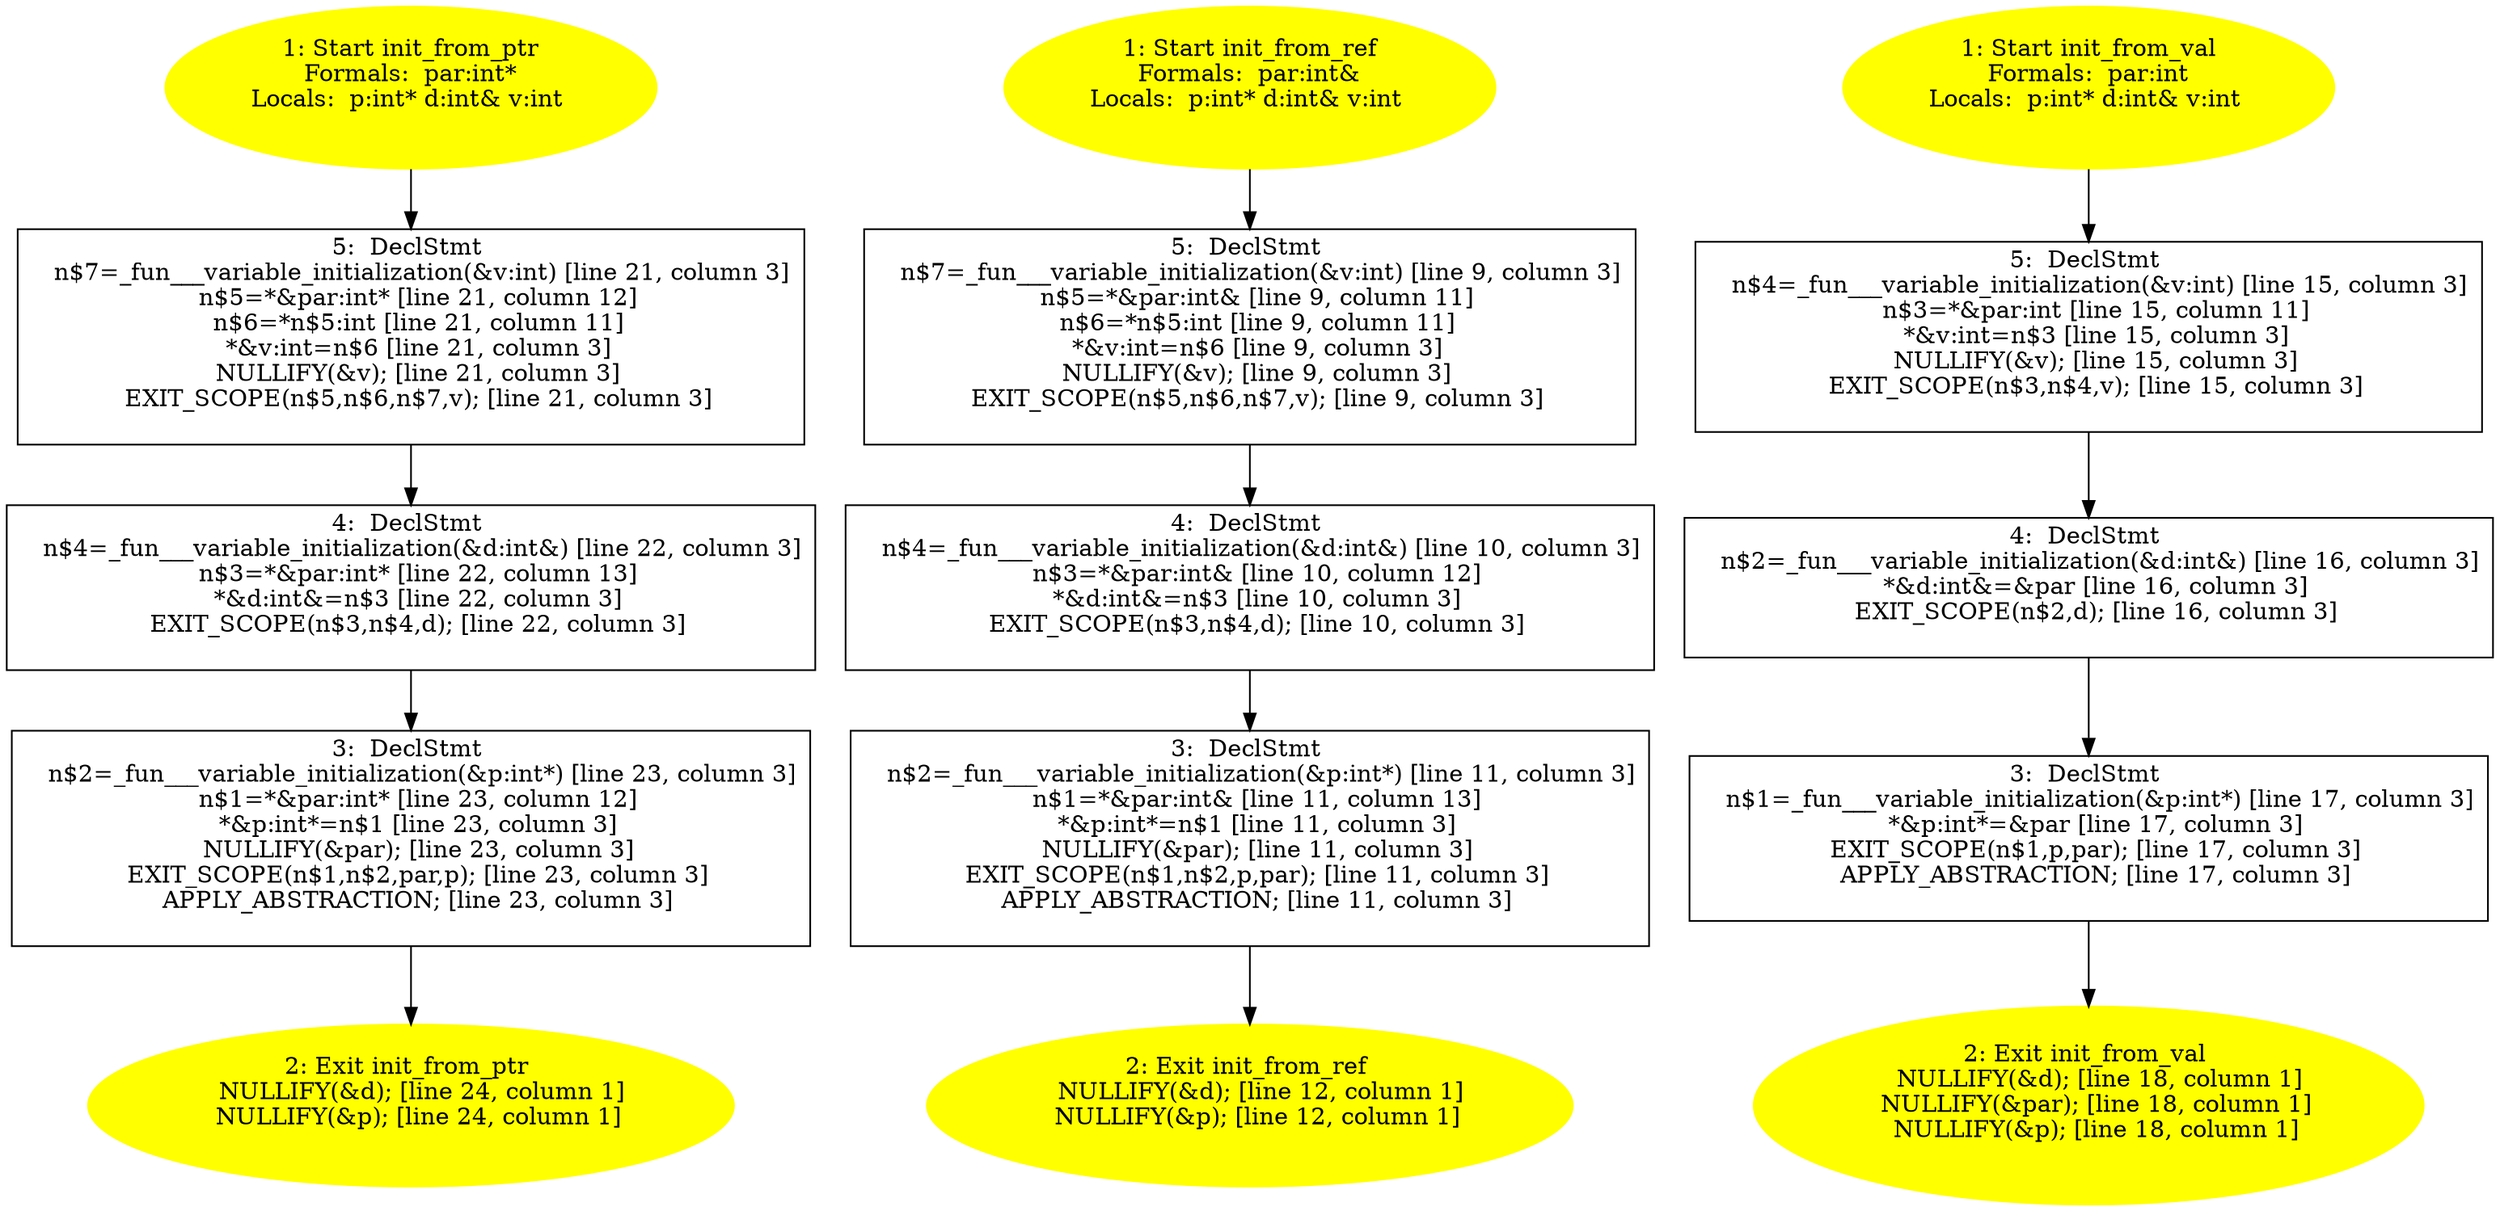 /* @generated */
digraph cfg {
"init_from_ptr#9521990274512470149.d27094f3cfd0d42c143fba9593870578_1" [label="1: Start init_from_ptr\nFormals:  par:int*\nLocals:  p:int* d:int& v:int \n  " color=yellow style=filled]
	

	 "init_from_ptr#9521990274512470149.d27094f3cfd0d42c143fba9593870578_1" -> "init_from_ptr#9521990274512470149.d27094f3cfd0d42c143fba9593870578_5" ;
"init_from_ptr#9521990274512470149.d27094f3cfd0d42c143fba9593870578_2" [label="2: Exit init_from_ptr \n   NULLIFY(&d); [line 24, column 1]\n  NULLIFY(&p); [line 24, column 1]\n " color=yellow style=filled]
	

"init_from_ptr#9521990274512470149.d27094f3cfd0d42c143fba9593870578_3" [label="3:  DeclStmt \n   n$2=_fun___variable_initialization(&p:int*) [line 23, column 3]\n  n$1=*&par:int* [line 23, column 12]\n  *&p:int*=n$1 [line 23, column 3]\n  NULLIFY(&par); [line 23, column 3]\n  EXIT_SCOPE(n$1,n$2,par,p); [line 23, column 3]\n  APPLY_ABSTRACTION; [line 23, column 3]\n " shape="box"]
	

	 "init_from_ptr#9521990274512470149.d27094f3cfd0d42c143fba9593870578_3" -> "init_from_ptr#9521990274512470149.d27094f3cfd0d42c143fba9593870578_2" ;
"init_from_ptr#9521990274512470149.d27094f3cfd0d42c143fba9593870578_4" [label="4:  DeclStmt \n   n$4=_fun___variable_initialization(&d:int&) [line 22, column 3]\n  n$3=*&par:int* [line 22, column 13]\n  *&d:int&=n$3 [line 22, column 3]\n  EXIT_SCOPE(n$3,n$4,d); [line 22, column 3]\n " shape="box"]
	

	 "init_from_ptr#9521990274512470149.d27094f3cfd0d42c143fba9593870578_4" -> "init_from_ptr#9521990274512470149.d27094f3cfd0d42c143fba9593870578_3" ;
"init_from_ptr#9521990274512470149.d27094f3cfd0d42c143fba9593870578_5" [label="5:  DeclStmt \n   n$7=_fun___variable_initialization(&v:int) [line 21, column 3]\n  n$5=*&par:int* [line 21, column 12]\n  n$6=*n$5:int [line 21, column 11]\n  *&v:int=n$6 [line 21, column 3]\n  NULLIFY(&v); [line 21, column 3]\n  EXIT_SCOPE(n$5,n$6,n$7,v); [line 21, column 3]\n " shape="box"]
	

	 "init_from_ptr#9521990274512470149.d27094f3cfd0d42c143fba9593870578_5" -> "init_from_ptr#9521990274512470149.d27094f3cfd0d42c143fba9593870578_4" ;
"init_from_ref#17239877270654219020.166550b98b7cafba1c908639121bced8_1" [label="1: Start init_from_ref\nFormals:  par:int&\nLocals:  p:int* d:int& v:int \n  " color=yellow style=filled]
	

	 "init_from_ref#17239877270654219020.166550b98b7cafba1c908639121bced8_1" -> "init_from_ref#17239877270654219020.166550b98b7cafba1c908639121bced8_5" ;
"init_from_ref#17239877270654219020.166550b98b7cafba1c908639121bced8_2" [label="2: Exit init_from_ref \n   NULLIFY(&d); [line 12, column 1]\n  NULLIFY(&p); [line 12, column 1]\n " color=yellow style=filled]
	

"init_from_ref#17239877270654219020.166550b98b7cafba1c908639121bced8_3" [label="3:  DeclStmt \n   n$2=_fun___variable_initialization(&p:int*) [line 11, column 3]\n  n$1=*&par:int& [line 11, column 13]\n  *&p:int*=n$1 [line 11, column 3]\n  NULLIFY(&par); [line 11, column 3]\n  EXIT_SCOPE(n$1,n$2,p,par); [line 11, column 3]\n  APPLY_ABSTRACTION; [line 11, column 3]\n " shape="box"]
	

	 "init_from_ref#17239877270654219020.166550b98b7cafba1c908639121bced8_3" -> "init_from_ref#17239877270654219020.166550b98b7cafba1c908639121bced8_2" ;
"init_from_ref#17239877270654219020.166550b98b7cafba1c908639121bced8_4" [label="4:  DeclStmt \n   n$4=_fun___variable_initialization(&d:int&) [line 10, column 3]\n  n$3=*&par:int& [line 10, column 12]\n  *&d:int&=n$3 [line 10, column 3]\n  EXIT_SCOPE(n$3,n$4,d); [line 10, column 3]\n " shape="box"]
	

	 "init_from_ref#17239877270654219020.166550b98b7cafba1c908639121bced8_4" -> "init_from_ref#17239877270654219020.166550b98b7cafba1c908639121bced8_3" ;
"init_from_ref#17239877270654219020.166550b98b7cafba1c908639121bced8_5" [label="5:  DeclStmt \n   n$7=_fun___variable_initialization(&v:int) [line 9, column 3]\n  n$5=*&par:int& [line 9, column 11]\n  n$6=*n$5:int [line 9, column 11]\n  *&v:int=n$6 [line 9, column 3]\n  NULLIFY(&v); [line 9, column 3]\n  EXIT_SCOPE(n$5,n$6,n$7,v); [line 9, column 3]\n " shape="box"]
	

	 "init_from_ref#17239877270654219020.166550b98b7cafba1c908639121bced8_5" -> "init_from_ref#17239877270654219020.166550b98b7cafba1c908639121bced8_4" ;
"init_from_val#14538961741925123970.e5e29991fa3b6aa0a341c0c9f54754a7_1" [label="1: Start init_from_val\nFormals:  par:int\nLocals:  p:int* d:int& v:int \n  " color=yellow style=filled]
	

	 "init_from_val#14538961741925123970.e5e29991fa3b6aa0a341c0c9f54754a7_1" -> "init_from_val#14538961741925123970.e5e29991fa3b6aa0a341c0c9f54754a7_5" ;
"init_from_val#14538961741925123970.e5e29991fa3b6aa0a341c0c9f54754a7_2" [label="2: Exit init_from_val \n   NULLIFY(&d); [line 18, column 1]\n  NULLIFY(&par); [line 18, column 1]\n  NULLIFY(&p); [line 18, column 1]\n " color=yellow style=filled]
	

"init_from_val#14538961741925123970.e5e29991fa3b6aa0a341c0c9f54754a7_3" [label="3:  DeclStmt \n   n$1=_fun___variable_initialization(&p:int*) [line 17, column 3]\n  *&p:int*=&par [line 17, column 3]\n  EXIT_SCOPE(n$1,p,par); [line 17, column 3]\n  APPLY_ABSTRACTION; [line 17, column 3]\n " shape="box"]
	

	 "init_from_val#14538961741925123970.e5e29991fa3b6aa0a341c0c9f54754a7_3" -> "init_from_val#14538961741925123970.e5e29991fa3b6aa0a341c0c9f54754a7_2" ;
"init_from_val#14538961741925123970.e5e29991fa3b6aa0a341c0c9f54754a7_4" [label="4:  DeclStmt \n   n$2=_fun___variable_initialization(&d:int&) [line 16, column 3]\n  *&d:int&=&par [line 16, column 3]\n  EXIT_SCOPE(n$2,d); [line 16, column 3]\n " shape="box"]
	

	 "init_from_val#14538961741925123970.e5e29991fa3b6aa0a341c0c9f54754a7_4" -> "init_from_val#14538961741925123970.e5e29991fa3b6aa0a341c0c9f54754a7_3" ;
"init_from_val#14538961741925123970.e5e29991fa3b6aa0a341c0c9f54754a7_5" [label="5:  DeclStmt \n   n$4=_fun___variable_initialization(&v:int) [line 15, column 3]\n  n$3=*&par:int [line 15, column 11]\n  *&v:int=n$3 [line 15, column 3]\n  NULLIFY(&v); [line 15, column 3]\n  EXIT_SCOPE(n$3,n$4,v); [line 15, column 3]\n " shape="box"]
	

	 "init_from_val#14538961741925123970.e5e29991fa3b6aa0a341c0c9f54754a7_5" -> "init_from_val#14538961741925123970.e5e29991fa3b6aa0a341c0c9f54754a7_4" ;
}
